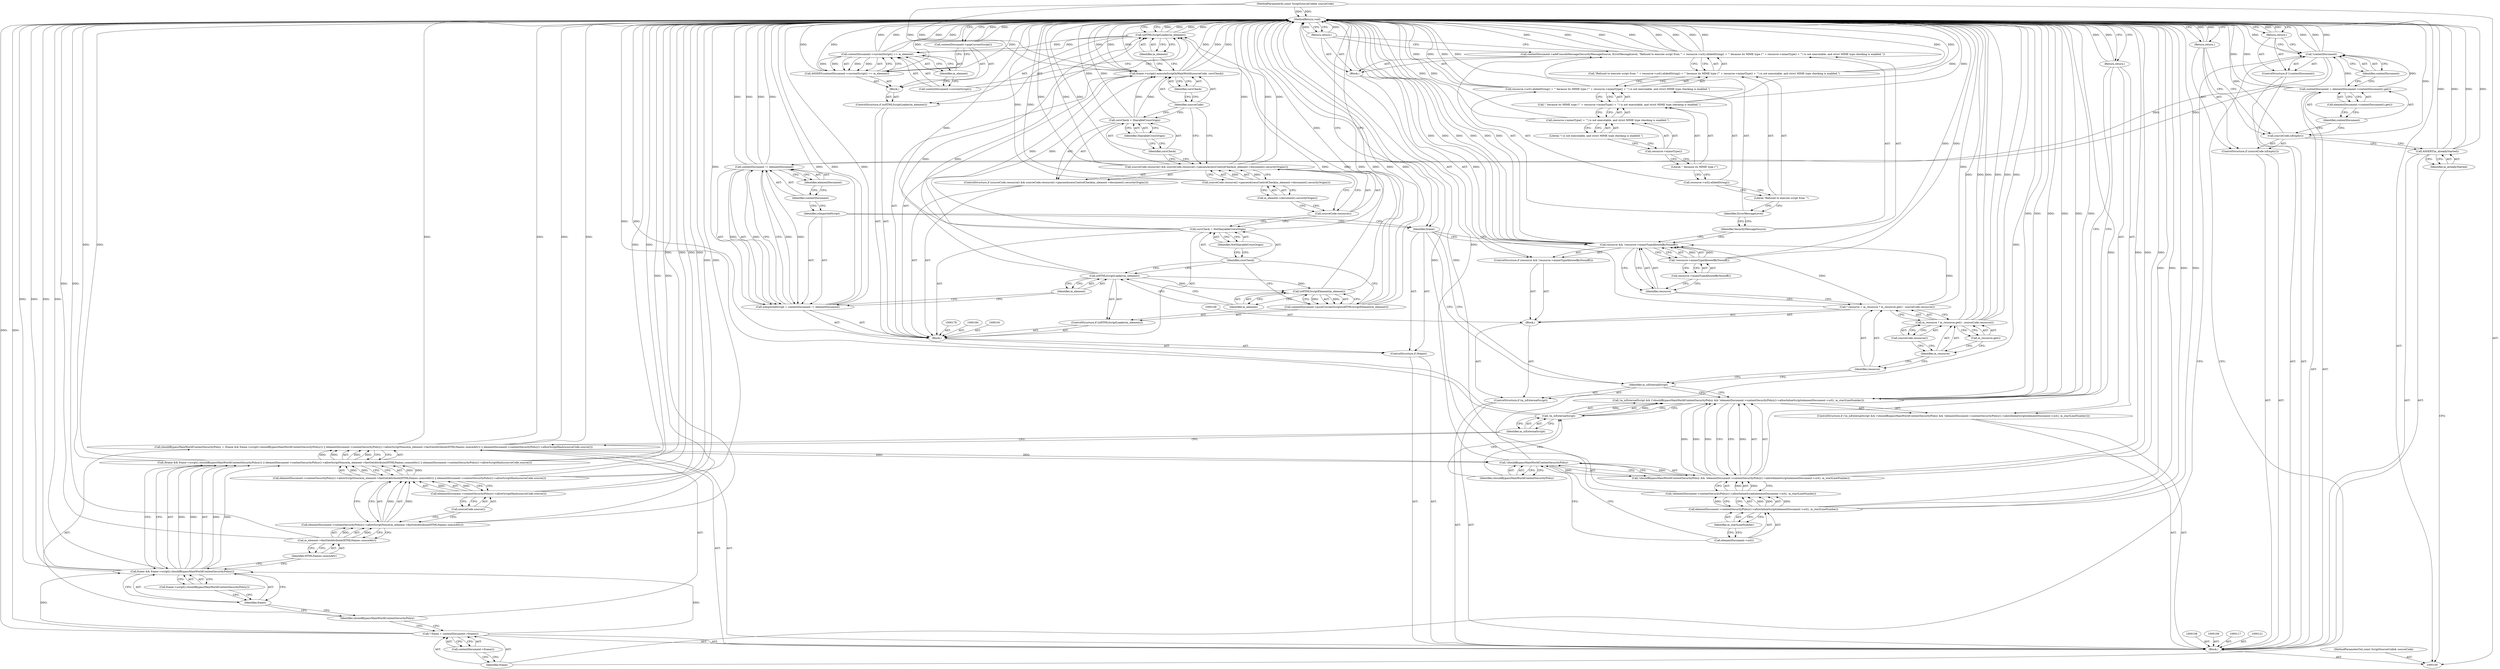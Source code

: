 digraph "0_Chrome_ed6f4545a2a345697e07908c887333f5bdcc97a3" {
"1000215" [label="(MethodReturn,void)"];
"1000101" [label="(MethodParameterIn,const ScriptSourceCode& sourceCode)"];
"1000358" [label="(MethodParameterOut,const ScriptSourceCode& sourceCode)"];
"1000113" [label="(ControlStructure,if (!contextDocument))"];
"1000114" [label="(Call,!contextDocument)"];
"1000115" [label="(Identifier,contextDocument)"];
"1000116" [label="(Return,return;)"];
"1000118" [label="(Call,* frame = contextDocument->frame())"];
"1000119" [label="(Identifier,frame)"];
"1000120" [label="(Call,contextDocument->frame())"];
"1000128" [label="(Call,elementDocument->contentSecurityPolicy()->allowScriptNonce(m_element->fastGetAttribute(HTMLNames::nonceAttr)) || elementDocument->contentSecurityPolicy()->allowScriptHash(sourceCode.source()))"];
"1000129" [label="(Call,elementDocument->contentSecurityPolicy()->allowScriptNonce(m_element->fastGetAttribute(HTMLNames::nonceAttr)))"];
"1000130" [label="(Call,m_element->fastGetAttribute(HTMLNames::nonceAttr))"];
"1000131" [label="(Identifier,HTMLNames::nonceAttr)"];
"1000132" [label="(Call,elementDocument->contentSecurityPolicy()->allowScriptHash(sourceCode.source()))"];
"1000133" [label="(Call,sourceCode.source())"];
"1000124" [label="(Call,(frame && frame->script().shouldBypassMainWorldContentSecurityPolicy()) || elementDocument->contentSecurityPolicy()->allowScriptNonce(m_element->fastGetAttribute(HTMLNames::nonceAttr)) || elementDocument->contentSecurityPolicy()->allowScriptHash(sourceCode.source()))"];
"1000125" [label="(Call,frame && frame->script().shouldBypassMainWorldContentSecurityPolicy())"];
"1000126" [label="(Identifier,frame)"];
"1000127" [label="(Call,frame->script().shouldBypassMainWorldContentSecurityPolicy())"];
"1000122" [label="(Call,shouldBypassMainWorldContentSecurityPolicy = (frame && frame->script().shouldBypassMainWorldContentSecurityPolicy()) || elementDocument->contentSecurityPolicy()->allowScriptNonce(m_element->fastGetAttribute(HTMLNames::nonceAttr)) || elementDocument->contentSecurityPolicy()->allowScriptHash(sourceCode.source()))"];
"1000123" [label="(Identifier,shouldBypassMainWorldContentSecurityPolicy)"];
"1000137" [label="(Identifier,m_isExternalScript)"];
"1000143" [label="(Call,elementDocument->url())"];
"1000144" [label="(Identifier,m_startLineNumber)"];
"1000138" [label="(Call,!shouldBypassMainWorldContentSecurityPolicy && !elementDocument->contentSecurityPolicy()->allowInlineScript(elementDocument->url(), m_startLineNumber))"];
"1000139" [label="(Call,!shouldBypassMainWorldContentSecurityPolicy)"];
"1000140" [label="(Identifier,shouldBypassMainWorldContentSecurityPolicy)"];
"1000134" [label="(ControlStructure,if (!m_isExternalScript && (!shouldBypassMainWorldContentSecurityPolicy && !elementDocument->contentSecurityPolicy()->allowInlineScript(elementDocument->url(), m_startLineNumber))))"];
"1000141" [label="(Call,!elementDocument->contentSecurityPolicy()->allowInlineScript(elementDocument->url(), m_startLineNumber))"];
"1000142" [label="(Call,elementDocument->contentSecurityPolicy()->allowInlineScript(elementDocument->url(), m_startLineNumber))"];
"1000135" [label="(Call,!m_isExternalScript && (!shouldBypassMainWorldContentSecurityPolicy && !elementDocument->contentSecurityPolicy()->allowInlineScript(elementDocument->url(), m_startLineNumber)))"];
"1000136" [label="(Call,!m_isExternalScript)"];
"1000145" [label="(Return,return;)"];
"1000102" [label="(Block,)"];
"1000146" [label="(ControlStructure,if (m_isExternalScript))"];
"1000147" [label="(Identifier,m_isExternalScript)"];
"1000150" [label="(Call,* resource = m_resource ? m_resource.get() : sourceCode.resource())"];
"1000151" [label="(Identifier,resource)"];
"1000152" [label="(Call,m_resource ? m_resource.get() : sourceCode.resource())"];
"1000153" [label="(Identifier,m_resource)"];
"1000154" [label="(Call,m_resource.get())"];
"1000155" [label="(Call,sourceCode.resource())"];
"1000148" [label="(Block,)"];
"1000157" [label="(Call,resource && !resource->mimeTypeAllowedByNosniff())"];
"1000158" [label="(Identifier,resource)"];
"1000159" [label="(Call,!resource->mimeTypeAllowedByNosniff())"];
"1000160" [label="(Call,resource->mimeTypeAllowedByNosniff())"];
"1000161" [label="(Block,)"];
"1000156" [label="(ControlStructure,if (resource && !resource->mimeTypeAllowedByNosniff()))"];
"1000162" [label="(Call,contextDocument->addConsoleMessage(SecurityMessageSource, ErrorMessageLevel, \"Refused to execute script from '\" + resource->url().elidedString() + \"' because its MIME type ('\" + resource->mimeType() + \"') is not executable, and strict MIME type checking is enabled.\"))"];
"1000167" [label="(Call,resource->url().elidedString() + \"' because its MIME type ('\" + resource->mimeType() + \"') is not executable, and strict MIME type checking is enabled.\")"];
"1000168" [label="(Call,resource->url().elidedString())"];
"1000169" [label="(Call,\"' because its MIME type ('\" + resource->mimeType() + \"') is not executable, and strict MIME type checking is enabled.\")"];
"1000170" [label="(Literal,\"' because its MIME type ('\")"];
"1000171" [label="(Call,resource->mimeType() + \"') is not executable, and strict MIME type checking is enabled.\")"];
"1000172" [label="(Call,resource->mimeType())"];
"1000173" [label="(Literal,\"') is not executable, and strict MIME type checking is enabled.\")"];
"1000163" [label="(Identifier,SecurityMessageSource)"];
"1000164" [label="(Identifier,ErrorMessageLevel)"];
"1000165" [label="(Call,\"Refused to execute script from '\" + resource->url().elidedString() + \"' because its MIME type ('\" + resource->mimeType() + \"') is not executable, and strict MIME type checking is enabled.\")"];
"1000166" [label="(Literal,\"Refused to execute script from '\")"];
"1000174" [label="(Return,return;)"];
"1000175" [label="(ControlStructure,if (frame))"];
"1000176" [label="(Identifier,frame)"];
"1000179" [label="(Call,isImportedScript = contextDocument != elementDocument)"];
"1000180" [label="(Identifier,isImportedScript)"];
"1000181" [label="(Call,contextDocument != elementDocument)"];
"1000182" [label="(Identifier,contextDocument)"];
"1000183" [label="(Identifier,elementDocument)"];
"1000104" [label="(Identifier,m_alreadyStarted)"];
"1000103" [label="(Call,ASSERT(m_alreadyStarted))"];
"1000186" [label="(Call,isHTMLScriptLoader(m_element))"];
"1000187" [label="(Identifier,m_element)"];
"1000185" [label="(ControlStructure,if (isHTMLScriptLoader(m_element)))"];
"1000188" [label="(Call,contextDocument->pushCurrentScript(toHTMLScriptElement(m_element)))"];
"1000189" [label="(Call,toHTMLScriptElement(m_element))"];
"1000190" [label="(Identifier,m_element)"];
"1000192" [label="(Call,corsCheck = NotSharableCrossOrigin)"];
"1000193" [label="(Identifier,corsCheck)"];
"1000194" [label="(Identifier,NotSharableCrossOrigin)"];
"1000177" [label="(Block,)"];
"1000196" [label="(Call,sourceCode.resource() && sourceCode.resource()->passesAccessControlCheck(m_element->document().securityOrigin()))"];
"1000197" [label="(Call,sourceCode.resource())"];
"1000198" [label="(Call,sourceCode.resource()->passesAccessControlCheck(m_element->document().securityOrigin()))"];
"1000195" [label="(ControlStructure,if (sourceCode.resource() && sourceCode.resource()->passesAccessControlCheck(m_element->document().securityOrigin())))"];
"1000199" [label="(Call,m_element->document().securityOrigin())"];
"1000200" [label="(Call,corsCheck = SharableCrossOrigin)"];
"1000201" [label="(Identifier,corsCheck)"];
"1000202" [label="(Identifier,SharableCrossOrigin)"];
"1000204" [label="(Identifier,sourceCode)"];
"1000205" [label="(Identifier,corsCheck)"];
"1000203" [label="(Call,frame->script().executeScriptInMainWorld(sourceCode, corsCheck))"];
"1000207" [label="(Call,isHTMLScriptLoader(m_element))"];
"1000208" [label="(Identifier,m_element)"];
"1000209" [label="(Block,)"];
"1000206" [label="(ControlStructure,if (isHTMLScriptLoader(m_element)))"];
"1000210" [label="(Call,ASSERT(contextDocument->currentScript() == m_element))"];
"1000211" [label="(Call,contextDocument->currentScript() == m_element)"];
"1000212" [label="(Call,contextDocument->currentScript())"];
"1000213" [label="(Identifier,m_element)"];
"1000214" [label="(Call,contextDocument->popCurrentScript())"];
"1000105" [label="(ControlStructure,if (sourceCode.isEmpty()))"];
"1000106" [label="(Call,sourceCode.isEmpty())"];
"1000107" [label="(Return,return;)"];
"1000110" [label="(Call,contextDocument = elementDocument->contextDocument().get())"];
"1000111" [label="(Identifier,contextDocument)"];
"1000112" [label="(Call,elementDocument->contextDocument().get())"];
"1000215" -> "1000100"  [label="AST: "];
"1000215" -> "1000107"  [label="CFG: "];
"1000215" -> "1000116"  [label="CFG: "];
"1000215" -> "1000145"  [label="CFG: "];
"1000215" -> "1000174"  [label="CFG: "];
"1000215" -> "1000214"  [label="CFG: "];
"1000215" -> "1000207"  [label="CFG: "];
"1000215" -> "1000176"  [label="CFG: "];
"1000145" -> "1000215"  [label="DDG: "];
"1000116" -> "1000215"  [label="DDG: "];
"1000174" -> "1000215"  [label="DDG: "];
"1000210" -> "1000215"  [label="DDG: "];
"1000210" -> "1000215"  [label="DDG: "];
"1000167" -> "1000215"  [label="DDG: "];
"1000167" -> "1000215"  [label="DDG: "];
"1000179" -> "1000215"  [label="DDG: "];
"1000179" -> "1000215"  [label="DDG: "];
"1000207" -> "1000215"  [label="DDG: "];
"1000207" -> "1000215"  [label="DDG: "];
"1000203" -> "1000215"  [label="DDG: "];
"1000203" -> "1000215"  [label="DDG: "];
"1000203" -> "1000215"  [label="DDG: "];
"1000181" -> "1000215"  [label="DDG: "];
"1000181" -> "1000215"  [label="DDG: "];
"1000188" -> "1000215"  [label="DDG: "];
"1000188" -> "1000215"  [label="DDG: "];
"1000157" -> "1000215"  [label="DDG: "];
"1000157" -> "1000215"  [label="DDG: "];
"1000157" -> "1000215"  [label="DDG: "];
"1000129" -> "1000215"  [label="DDG: "];
"1000162" -> "1000215"  [label="DDG: "];
"1000162" -> "1000215"  [label="DDG: "];
"1000162" -> "1000215"  [label="DDG: "];
"1000162" -> "1000215"  [label="DDG: "];
"1000125" -> "1000215"  [label="DDG: "];
"1000125" -> "1000215"  [label="DDG: "];
"1000171" -> "1000215"  [label="DDG: "];
"1000141" -> "1000215"  [label="DDG: "];
"1000124" -> "1000215"  [label="DDG: "];
"1000124" -> "1000215"  [label="DDG: "];
"1000192" -> "1000215"  [label="DDG: "];
"1000103" -> "1000215"  [label="DDG: "];
"1000103" -> "1000215"  [label="DDG: "];
"1000114" -> "1000215"  [label="DDG: "];
"1000114" -> "1000215"  [label="DDG: "];
"1000159" -> "1000215"  [label="DDG: "];
"1000214" -> "1000215"  [label="DDG: "];
"1000122" -> "1000215"  [label="DDG: "];
"1000122" -> "1000215"  [label="DDG: "];
"1000128" -> "1000215"  [label="DDG: "];
"1000128" -> "1000215"  [label="DDG: "];
"1000138" -> "1000215"  [label="DDG: "];
"1000138" -> "1000215"  [label="DDG: "];
"1000139" -> "1000215"  [label="DDG: "];
"1000150" -> "1000215"  [label="DDG: "];
"1000152" -> "1000215"  [label="DDG: "];
"1000152" -> "1000215"  [label="DDG: "];
"1000152" -> "1000215"  [label="DDG: "];
"1000142" -> "1000215"  [label="DDG: "];
"1000142" -> "1000215"  [label="DDG: "];
"1000165" -> "1000215"  [label="DDG: "];
"1000132" -> "1000215"  [label="DDG: "];
"1000110" -> "1000215"  [label="DDG: "];
"1000211" -> "1000215"  [label="DDG: "];
"1000211" -> "1000215"  [label="DDG: "];
"1000196" -> "1000215"  [label="DDG: "];
"1000196" -> "1000215"  [label="DDG: "];
"1000196" -> "1000215"  [label="DDG: "];
"1000198" -> "1000215"  [label="DDG: "];
"1000135" -> "1000215"  [label="DDG: "];
"1000135" -> "1000215"  [label="DDG: "];
"1000135" -> "1000215"  [label="DDG: "];
"1000101" -> "1000215"  [label="DDG: "];
"1000118" -> "1000215"  [label="DDG: "];
"1000169" -> "1000215"  [label="DDG: "];
"1000136" -> "1000215"  [label="DDG: "];
"1000106" -> "1000215"  [label="DDG: "];
"1000130" -> "1000215"  [label="DDG: "];
"1000200" -> "1000215"  [label="DDG: "];
"1000107" -> "1000215"  [label="DDG: "];
"1000101" -> "1000100"  [label="AST: "];
"1000101" -> "1000215"  [label="DDG: "];
"1000101" -> "1000203"  [label="DDG: "];
"1000358" -> "1000100"  [label="AST: "];
"1000113" -> "1000102"  [label="AST: "];
"1000114" -> "1000113"  [label="AST: "];
"1000116" -> "1000113"  [label="AST: "];
"1000114" -> "1000113"  [label="AST: "];
"1000114" -> "1000115"  [label="CFG: "];
"1000115" -> "1000114"  [label="AST: "];
"1000116" -> "1000114"  [label="CFG: "];
"1000119" -> "1000114"  [label="CFG: "];
"1000114" -> "1000215"  [label="DDG: "];
"1000114" -> "1000215"  [label="DDG: "];
"1000110" -> "1000114"  [label="DDG: "];
"1000114" -> "1000181"  [label="DDG: "];
"1000115" -> "1000114"  [label="AST: "];
"1000115" -> "1000110"  [label="CFG: "];
"1000114" -> "1000115"  [label="CFG: "];
"1000116" -> "1000113"  [label="AST: "];
"1000116" -> "1000114"  [label="CFG: "];
"1000215" -> "1000116"  [label="CFG: "];
"1000116" -> "1000215"  [label="DDG: "];
"1000118" -> "1000102"  [label="AST: "];
"1000118" -> "1000120"  [label="CFG: "];
"1000119" -> "1000118"  [label="AST: "];
"1000120" -> "1000118"  [label="AST: "];
"1000123" -> "1000118"  [label="CFG: "];
"1000118" -> "1000215"  [label="DDG: "];
"1000118" -> "1000125"  [label="DDG: "];
"1000119" -> "1000118"  [label="AST: "];
"1000119" -> "1000114"  [label="CFG: "];
"1000120" -> "1000119"  [label="CFG: "];
"1000120" -> "1000118"  [label="AST: "];
"1000120" -> "1000119"  [label="CFG: "];
"1000118" -> "1000120"  [label="CFG: "];
"1000128" -> "1000124"  [label="AST: "];
"1000128" -> "1000129"  [label="CFG: "];
"1000128" -> "1000132"  [label="CFG: "];
"1000129" -> "1000128"  [label="AST: "];
"1000132" -> "1000128"  [label="AST: "];
"1000124" -> "1000128"  [label="CFG: "];
"1000128" -> "1000215"  [label="DDG: "];
"1000128" -> "1000215"  [label="DDG: "];
"1000128" -> "1000124"  [label="DDG: "];
"1000128" -> "1000124"  [label="DDG: "];
"1000129" -> "1000128"  [label="DDG: "];
"1000132" -> "1000128"  [label="DDG: "];
"1000129" -> "1000128"  [label="AST: "];
"1000129" -> "1000130"  [label="CFG: "];
"1000130" -> "1000129"  [label="AST: "];
"1000133" -> "1000129"  [label="CFG: "];
"1000128" -> "1000129"  [label="CFG: "];
"1000129" -> "1000215"  [label="DDG: "];
"1000129" -> "1000128"  [label="DDG: "];
"1000130" -> "1000129"  [label="DDG: "];
"1000130" -> "1000129"  [label="AST: "];
"1000130" -> "1000131"  [label="CFG: "];
"1000131" -> "1000130"  [label="AST: "];
"1000129" -> "1000130"  [label="CFG: "];
"1000130" -> "1000215"  [label="DDG: "];
"1000130" -> "1000129"  [label="DDG: "];
"1000131" -> "1000130"  [label="AST: "];
"1000131" -> "1000125"  [label="CFG: "];
"1000130" -> "1000131"  [label="CFG: "];
"1000132" -> "1000128"  [label="AST: "];
"1000132" -> "1000133"  [label="CFG: "];
"1000133" -> "1000132"  [label="AST: "];
"1000128" -> "1000132"  [label="CFG: "];
"1000132" -> "1000215"  [label="DDG: "];
"1000132" -> "1000128"  [label="DDG: "];
"1000133" -> "1000132"  [label="AST: "];
"1000133" -> "1000129"  [label="CFG: "];
"1000132" -> "1000133"  [label="CFG: "];
"1000124" -> "1000122"  [label="AST: "];
"1000124" -> "1000125"  [label="CFG: "];
"1000124" -> "1000128"  [label="CFG: "];
"1000125" -> "1000124"  [label="AST: "];
"1000128" -> "1000124"  [label="AST: "];
"1000122" -> "1000124"  [label="CFG: "];
"1000124" -> "1000215"  [label="DDG: "];
"1000124" -> "1000215"  [label="DDG: "];
"1000124" -> "1000122"  [label="DDG: "];
"1000124" -> "1000122"  [label="DDG: "];
"1000125" -> "1000124"  [label="DDG: "];
"1000125" -> "1000124"  [label="DDG: "];
"1000128" -> "1000124"  [label="DDG: "];
"1000128" -> "1000124"  [label="DDG: "];
"1000125" -> "1000124"  [label="AST: "];
"1000125" -> "1000126"  [label="CFG: "];
"1000125" -> "1000127"  [label="CFG: "];
"1000126" -> "1000125"  [label="AST: "];
"1000127" -> "1000125"  [label="AST: "];
"1000131" -> "1000125"  [label="CFG: "];
"1000124" -> "1000125"  [label="CFG: "];
"1000125" -> "1000215"  [label="DDG: "];
"1000125" -> "1000215"  [label="DDG: "];
"1000125" -> "1000124"  [label="DDG: "];
"1000125" -> "1000124"  [label="DDG: "];
"1000118" -> "1000125"  [label="DDG: "];
"1000126" -> "1000125"  [label="AST: "];
"1000126" -> "1000123"  [label="CFG: "];
"1000127" -> "1000126"  [label="CFG: "];
"1000125" -> "1000126"  [label="CFG: "];
"1000127" -> "1000125"  [label="AST: "];
"1000127" -> "1000126"  [label="CFG: "];
"1000125" -> "1000127"  [label="CFG: "];
"1000122" -> "1000102"  [label="AST: "];
"1000122" -> "1000124"  [label="CFG: "];
"1000123" -> "1000122"  [label="AST: "];
"1000124" -> "1000122"  [label="AST: "];
"1000137" -> "1000122"  [label="CFG: "];
"1000122" -> "1000215"  [label="DDG: "];
"1000122" -> "1000215"  [label="DDG: "];
"1000124" -> "1000122"  [label="DDG: "];
"1000124" -> "1000122"  [label="DDG: "];
"1000122" -> "1000139"  [label="DDG: "];
"1000123" -> "1000122"  [label="AST: "];
"1000123" -> "1000118"  [label="CFG: "];
"1000126" -> "1000123"  [label="CFG: "];
"1000137" -> "1000136"  [label="AST: "];
"1000137" -> "1000122"  [label="CFG: "];
"1000136" -> "1000137"  [label="CFG: "];
"1000143" -> "1000142"  [label="AST: "];
"1000143" -> "1000139"  [label="CFG: "];
"1000144" -> "1000143"  [label="CFG: "];
"1000144" -> "1000142"  [label="AST: "];
"1000144" -> "1000143"  [label="CFG: "];
"1000142" -> "1000144"  [label="CFG: "];
"1000138" -> "1000135"  [label="AST: "];
"1000138" -> "1000139"  [label="CFG: "];
"1000138" -> "1000141"  [label="CFG: "];
"1000139" -> "1000138"  [label="AST: "];
"1000141" -> "1000138"  [label="AST: "];
"1000135" -> "1000138"  [label="CFG: "];
"1000138" -> "1000215"  [label="DDG: "];
"1000138" -> "1000215"  [label="DDG: "];
"1000138" -> "1000135"  [label="DDG: "];
"1000138" -> "1000135"  [label="DDG: "];
"1000139" -> "1000138"  [label="DDG: "];
"1000141" -> "1000138"  [label="DDG: "];
"1000139" -> "1000138"  [label="AST: "];
"1000139" -> "1000140"  [label="CFG: "];
"1000140" -> "1000139"  [label="AST: "];
"1000143" -> "1000139"  [label="CFG: "];
"1000138" -> "1000139"  [label="CFG: "];
"1000139" -> "1000215"  [label="DDG: "];
"1000139" -> "1000138"  [label="DDG: "];
"1000122" -> "1000139"  [label="DDG: "];
"1000140" -> "1000139"  [label="AST: "];
"1000140" -> "1000136"  [label="CFG: "];
"1000139" -> "1000140"  [label="CFG: "];
"1000134" -> "1000102"  [label="AST: "];
"1000135" -> "1000134"  [label="AST: "];
"1000145" -> "1000134"  [label="AST: "];
"1000141" -> "1000138"  [label="AST: "];
"1000141" -> "1000142"  [label="CFG: "];
"1000142" -> "1000141"  [label="AST: "];
"1000138" -> "1000141"  [label="CFG: "];
"1000141" -> "1000215"  [label="DDG: "];
"1000141" -> "1000138"  [label="DDG: "];
"1000142" -> "1000141"  [label="DDG: "];
"1000142" -> "1000141"  [label="DDG: "];
"1000142" -> "1000141"  [label="AST: "];
"1000142" -> "1000144"  [label="CFG: "];
"1000143" -> "1000142"  [label="AST: "];
"1000144" -> "1000142"  [label="AST: "];
"1000141" -> "1000142"  [label="CFG: "];
"1000142" -> "1000215"  [label="DDG: "];
"1000142" -> "1000215"  [label="DDG: "];
"1000142" -> "1000141"  [label="DDG: "];
"1000142" -> "1000141"  [label="DDG: "];
"1000135" -> "1000134"  [label="AST: "];
"1000135" -> "1000136"  [label="CFG: "];
"1000135" -> "1000138"  [label="CFG: "];
"1000136" -> "1000135"  [label="AST: "];
"1000138" -> "1000135"  [label="AST: "];
"1000145" -> "1000135"  [label="CFG: "];
"1000147" -> "1000135"  [label="CFG: "];
"1000135" -> "1000215"  [label="DDG: "];
"1000135" -> "1000215"  [label="DDG: "];
"1000135" -> "1000215"  [label="DDG: "];
"1000136" -> "1000135"  [label="DDG: "];
"1000138" -> "1000135"  [label="DDG: "];
"1000138" -> "1000135"  [label="DDG: "];
"1000136" -> "1000135"  [label="AST: "];
"1000136" -> "1000137"  [label="CFG: "];
"1000137" -> "1000136"  [label="AST: "];
"1000140" -> "1000136"  [label="CFG: "];
"1000135" -> "1000136"  [label="CFG: "];
"1000136" -> "1000215"  [label="DDG: "];
"1000136" -> "1000135"  [label="DDG: "];
"1000145" -> "1000134"  [label="AST: "];
"1000145" -> "1000135"  [label="CFG: "];
"1000215" -> "1000145"  [label="CFG: "];
"1000145" -> "1000215"  [label="DDG: "];
"1000102" -> "1000100"  [label="AST: "];
"1000103" -> "1000102"  [label="AST: "];
"1000105" -> "1000102"  [label="AST: "];
"1000108" -> "1000102"  [label="AST: "];
"1000109" -> "1000102"  [label="AST: "];
"1000110" -> "1000102"  [label="AST: "];
"1000113" -> "1000102"  [label="AST: "];
"1000117" -> "1000102"  [label="AST: "];
"1000118" -> "1000102"  [label="AST: "];
"1000121" -> "1000102"  [label="AST: "];
"1000122" -> "1000102"  [label="AST: "];
"1000134" -> "1000102"  [label="AST: "];
"1000146" -> "1000102"  [label="AST: "];
"1000175" -> "1000102"  [label="AST: "];
"1000146" -> "1000102"  [label="AST: "];
"1000147" -> "1000146"  [label="AST: "];
"1000148" -> "1000146"  [label="AST: "];
"1000147" -> "1000146"  [label="AST: "];
"1000147" -> "1000135"  [label="CFG: "];
"1000151" -> "1000147"  [label="CFG: "];
"1000176" -> "1000147"  [label="CFG: "];
"1000150" -> "1000148"  [label="AST: "];
"1000150" -> "1000152"  [label="CFG: "];
"1000151" -> "1000150"  [label="AST: "];
"1000152" -> "1000150"  [label="AST: "];
"1000158" -> "1000150"  [label="CFG: "];
"1000150" -> "1000215"  [label="DDG: "];
"1000150" -> "1000157"  [label="DDG: "];
"1000151" -> "1000150"  [label="AST: "];
"1000151" -> "1000147"  [label="CFG: "];
"1000153" -> "1000151"  [label="CFG: "];
"1000152" -> "1000150"  [label="AST: "];
"1000152" -> "1000154"  [label="CFG: "];
"1000152" -> "1000155"  [label="CFG: "];
"1000153" -> "1000152"  [label="AST: "];
"1000154" -> "1000152"  [label="AST: "];
"1000155" -> "1000152"  [label="AST: "];
"1000150" -> "1000152"  [label="CFG: "];
"1000152" -> "1000215"  [label="DDG: "];
"1000152" -> "1000215"  [label="DDG: "];
"1000152" -> "1000215"  [label="DDG: "];
"1000153" -> "1000152"  [label="AST: "];
"1000153" -> "1000151"  [label="CFG: "];
"1000154" -> "1000153"  [label="CFG: "];
"1000155" -> "1000153"  [label="CFG: "];
"1000154" -> "1000152"  [label="AST: "];
"1000154" -> "1000153"  [label="CFG: "];
"1000152" -> "1000154"  [label="CFG: "];
"1000155" -> "1000152"  [label="AST: "];
"1000155" -> "1000153"  [label="CFG: "];
"1000152" -> "1000155"  [label="CFG: "];
"1000148" -> "1000146"  [label="AST: "];
"1000149" -> "1000148"  [label="AST: "];
"1000150" -> "1000148"  [label="AST: "];
"1000156" -> "1000148"  [label="AST: "];
"1000157" -> "1000156"  [label="AST: "];
"1000157" -> "1000158"  [label="CFG: "];
"1000157" -> "1000159"  [label="CFG: "];
"1000158" -> "1000157"  [label="AST: "];
"1000159" -> "1000157"  [label="AST: "];
"1000163" -> "1000157"  [label="CFG: "];
"1000176" -> "1000157"  [label="CFG: "];
"1000157" -> "1000215"  [label="DDG: "];
"1000157" -> "1000215"  [label="DDG: "];
"1000157" -> "1000215"  [label="DDG: "];
"1000150" -> "1000157"  [label="DDG: "];
"1000159" -> "1000157"  [label="DDG: "];
"1000158" -> "1000157"  [label="AST: "];
"1000158" -> "1000150"  [label="CFG: "];
"1000160" -> "1000158"  [label="CFG: "];
"1000157" -> "1000158"  [label="CFG: "];
"1000159" -> "1000157"  [label="AST: "];
"1000159" -> "1000160"  [label="CFG: "];
"1000160" -> "1000159"  [label="AST: "];
"1000157" -> "1000159"  [label="CFG: "];
"1000159" -> "1000215"  [label="DDG: "];
"1000159" -> "1000157"  [label="DDG: "];
"1000160" -> "1000159"  [label="AST: "];
"1000160" -> "1000158"  [label="CFG: "];
"1000159" -> "1000160"  [label="CFG: "];
"1000161" -> "1000156"  [label="AST: "];
"1000162" -> "1000161"  [label="AST: "];
"1000174" -> "1000161"  [label="AST: "];
"1000156" -> "1000148"  [label="AST: "];
"1000157" -> "1000156"  [label="AST: "];
"1000161" -> "1000156"  [label="AST: "];
"1000162" -> "1000161"  [label="AST: "];
"1000162" -> "1000165"  [label="CFG: "];
"1000163" -> "1000162"  [label="AST: "];
"1000164" -> "1000162"  [label="AST: "];
"1000165" -> "1000162"  [label="AST: "];
"1000174" -> "1000162"  [label="CFG: "];
"1000162" -> "1000215"  [label="DDG: "];
"1000162" -> "1000215"  [label="DDG: "];
"1000162" -> "1000215"  [label="DDG: "];
"1000162" -> "1000215"  [label="DDG: "];
"1000167" -> "1000165"  [label="AST: "];
"1000167" -> "1000169"  [label="CFG: "];
"1000168" -> "1000167"  [label="AST: "];
"1000169" -> "1000167"  [label="AST: "];
"1000165" -> "1000167"  [label="CFG: "];
"1000167" -> "1000215"  [label="DDG: "];
"1000167" -> "1000215"  [label="DDG: "];
"1000168" -> "1000167"  [label="AST: "];
"1000168" -> "1000166"  [label="CFG: "];
"1000170" -> "1000168"  [label="CFG: "];
"1000169" -> "1000167"  [label="AST: "];
"1000169" -> "1000171"  [label="CFG: "];
"1000170" -> "1000169"  [label="AST: "];
"1000171" -> "1000169"  [label="AST: "];
"1000167" -> "1000169"  [label="CFG: "];
"1000169" -> "1000215"  [label="DDG: "];
"1000170" -> "1000169"  [label="AST: "];
"1000170" -> "1000168"  [label="CFG: "];
"1000172" -> "1000170"  [label="CFG: "];
"1000171" -> "1000169"  [label="AST: "];
"1000171" -> "1000173"  [label="CFG: "];
"1000172" -> "1000171"  [label="AST: "];
"1000173" -> "1000171"  [label="AST: "];
"1000169" -> "1000171"  [label="CFG: "];
"1000171" -> "1000215"  [label="DDG: "];
"1000172" -> "1000171"  [label="AST: "];
"1000172" -> "1000170"  [label="CFG: "];
"1000173" -> "1000172"  [label="CFG: "];
"1000173" -> "1000171"  [label="AST: "];
"1000173" -> "1000172"  [label="CFG: "];
"1000171" -> "1000173"  [label="CFG: "];
"1000163" -> "1000162"  [label="AST: "];
"1000163" -> "1000157"  [label="CFG: "];
"1000164" -> "1000163"  [label="CFG: "];
"1000164" -> "1000162"  [label="AST: "];
"1000164" -> "1000163"  [label="CFG: "];
"1000166" -> "1000164"  [label="CFG: "];
"1000165" -> "1000162"  [label="AST: "];
"1000165" -> "1000167"  [label="CFG: "];
"1000166" -> "1000165"  [label="AST: "];
"1000167" -> "1000165"  [label="AST: "];
"1000162" -> "1000165"  [label="CFG: "];
"1000165" -> "1000215"  [label="DDG: "];
"1000166" -> "1000165"  [label="AST: "];
"1000166" -> "1000164"  [label="CFG: "];
"1000168" -> "1000166"  [label="CFG: "];
"1000174" -> "1000161"  [label="AST: "];
"1000174" -> "1000162"  [label="CFG: "];
"1000215" -> "1000174"  [label="CFG: "];
"1000174" -> "1000215"  [label="DDG: "];
"1000175" -> "1000102"  [label="AST: "];
"1000176" -> "1000175"  [label="AST: "];
"1000177" -> "1000175"  [label="AST: "];
"1000176" -> "1000175"  [label="AST: "];
"1000176" -> "1000157"  [label="CFG: "];
"1000176" -> "1000147"  [label="CFG: "];
"1000180" -> "1000176"  [label="CFG: "];
"1000215" -> "1000176"  [label="CFG: "];
"1000179" -> "1000177"  [label="AST: "];
"1000179" -> "1000181"  [label="CFG: "];
"1000180" -> "1000179"  [label="AST: "];
"1000181" -> "1000179"  [label="AST: "];
"1000187" -> "1000179"  [label="CFG: "];
"1000179" -> "1000215"  [label="DDG: "];
"1000179" -> "1000215"  [label="DDG: "];
"1000181" -> "1000179"  [label="DDG: "];
"1000181" -> "1000179"  [label="DDG: "];
"1000180" -> "1000179"  [label="AST: "];
"1000180" -> "1000176"  [label="CFG: "];
"1000182" -> "1000180"  [label="CFG: "];
"1000181" -> "1000179"  [label="AST: "];
"1000181" -> "1000183"  [label="CFG: "];
"1000182" -> "1000181"  [label="AST: "];
"1000183" -> "1000181"  [label="AST: "];
"1000179" -> "1000181"  [label="CFG: "];
"1000181" -> "1000215"  [label="DDG: "];
"1000181" -> "1000215"  [label="DDG: "];
"1000181" -> "1000179"  [label="DDG: "];
"1000181" -> "1000179"  [label="DDG: "];
"1000114" -> "1000181"  [label="DDG: "];
"1000182" -> "1000181"  [label="AST: "];
"1000182" -> "1000180"  [label="CFG: "];
"1000183" -> "1000182"  [label="CFG: "];
"1000183" -> "1000181"  [label="AST: "];
"1000183" -> "1000182"  [label="CFG: "];
"1000181" -> "1000183"  [label="CFG: "];
"1000104" -> "1000103"  [label="AST: "];
"1000104" -> "1000100"  [label="CFG: "];
"1000103" -> "1000104"  [label="CFG: "];
"1000103" -> "1000102"  [label="AST: "];
"1000103" -> "1000104"  [label="CFG: "];
"1000104" -> "1000103"  [label="AST: "];
"1000106" -> "1000103"  [label="CFG: "];
"1000103" -> "1000215"  [label="DDG: "];
"1000103" -> "1000215"  [label="DDG: "];
"1000186" -> "1000185"  [label="AST: "];
"1000186" -> "1000187"  [label="CFG: "];
"1000187" -> "1000186"  [label="AST: "];
"1000190" -> "1000186"  [label="CFG: "];
"1000193" -> "1000186"  [label="CFG: "];
"1000186" -> "1000189"  [label="DDG: "];
"1000186" -> "1000207"  [label="DDG: "];
"1000187" -> "1000186"  [label="AST: "];
"1000187" -> "1000179"  [label="CFG: "];
"1000186" -> "1000187"  [label="CFG: "];
"1000185" -> "1000177"  [label="AST: "];
"1000186" -> "1000185"  [label="AST: "];
"1000188" -> "1000185"  [label="AST: "];
"1000188" -> "1000185"  [label="AST: "];
"1000188" -> "1000189"  [label="CFG: "];
"1000189" -> "1000188"  [label="AST: "];
"1000193" -> "1000188"  [label="CFG: "];
"1000188" -> "1000215"  [label="DDG: "];
"1000188" -> "1000215"  [label="DDG: "];
"1000189" -> "1000188"  [label="DDG: "];
"1000189" -> "1000188"  [label="AST: "];
"1000189" -> "1000190"  [label="CFG: "];
"1000190" -> "1000189"  [label="AST: "];
"1000188" -> "1000189"  [label="CFG: "];
"1000189" -> "1000188"  [label="DDG: "];
"1000186" -> "1000189"  [label="DDG: "];
"1000189" -> "1000207"  [label="DDG: "];
"1000190" -> "1000189"  [label="AST: "];
"1000190" -> "1000186"  [label="CFG: "];
"1000189" -> "1000190"  [label="CFG: "];
"1000192" -> "1000177"  [label="AST: "];
"1000192" -> "1000194"  [label="CFG: "];
"1000193" -> "1000192"  [label="AST: "];
"1000194" -> "1000192"  [label="AST: "];
"1000197" -> "1000192"  [label="CFG: "];
"1000192" -> "1000215"  [label="DDG: "];
"1000192" -> "1000203"  [label="DDG: "];
"1000193" -> "1000192"  [label="AST: "];
"1000193" -> "1000188"  [label="CFG: "];
"1000193" -> "1000186"  [label="CFG: "];
"1000194" -> "1000193"  [label="CFG: "];
"1000194" -> "1000192"  [label="AST: "];
"1000194" -> "1000193"  [label="CFG: "];
"1000192" -> "1000194"  [label="CFG: "];
"1000177" -> "1000175"  [label="AST: "];
"1000178" -> "1000177"  [label="AST: "];
"1000179" -> "1000177"  [label="AST: "];
"1000184" -> "1000177"  [label="AST: "];
"1000185" -> "1000177"  [label="AST: "];
"1000191" -> "1000177"  [label="AST: "];
"1000192" -> "1000177"  [label="AST: "];
"1000195" -> "1000177"  [label="AST: "];
"1000203" -> "1000177"  [label="AST: "];
"1000206" -> "1000177"  [label="AST: "];
"1000196" -> "1000195"  [label="AST: "];
"1000196" -> "1000197"  [label="CFG: "];
"1000196" -> "1000198"  [label="CFG: "];
"1000197" -> "1000196"  [label="AST: "];
"1000198" -> "1000196"  [label="AST: "];
"1000201" -> "1000196"  [label="CFG: "];
"1000204" -> "1000196"  [label="CFG: "];
"1000196" -> "1000215"  [label="DDG: "];
"1000196" -> "1000215"  [label="DDG: "];
"1000196" -> "1000215"  [label="DDG: "];
"1000198" -> "1000196"  [label="DDG: "];
"1000197" -> "1000196"  [label="AST: "];
"1000197" -> "1000192"  [label="CFG: "];
"1000199" -> "1000197"  [label="CFG: "];
"1000196" -> "1000197"  [label="CFG: "];
"1000198" -> "1000196"  [label="AST: "];
"1000198" -> "1000199"  [label="CFG: "];
"1000199" -> "1000198"  [label="AST: "];
"1000196" -> "1000198"  [label="CFG: "];
"1000198" -> "1000215"  [label="DDG: "];
"1000198" -> "1000196"  [label="DDG: "];
"1000195" -> "1000177"  [label="AST: "];
"1000196" -> "1000195"  [label="AST: "];
"1000200" -> "1000195"  [label="AST: "];
"1000199" -> "1000198"  [label="AST: "];
"1000199" -> "1000197"  [label="CFG: "];
"1000198" -> "1000199"  [label="CFG: "];
"1000200" -> "1000195"  [label="AST: "];
"1000200" -> "1000202"  [label="CFG: "];
"1000201" -> "1000200"  [label="AST: "];
"1000202" -> "1000200"  [label="AST: "];
"1000204" -> "1000200"  [label="CFG: "];
"1000200" -> "1000215"  [label="DDG: "];
"1000200" -> "1000203"  [label="DDG: "];
"1000201" -> "1000200"  [label="AST: "];
"1000201" -> "1000196"  [label="CFG: "];
"1000202" -> "1000201"  [label="CFG: "];
"1000202" -> "1000200"  [label="AST: "];
"1000202" -> "1000201"  [label="CFG: "];
"1000200" -> "1000202"  [label="CFG: "];
"1000204" -> "1000203"  [label="AST: "];
"1000204" -> "1000200"  [label="CFG: "];
"1000204" -> "1000196"  [label="CFG: "];
"1000205" -> "1000204"  [label="CFG: "];
"1000205" -> "1000203"  [label="AST: "];
"1000205" -> "1000204"  [label="CFG: "];
"1000203" -> "1000205"  [label="CFG: "];
"1000203" -> "1000177"  [label="AST: "];
"1000203" -> "1000205"  [label="CFG: "];
"1000204" -> "1000203"  [label="AST: "];
"1000205" -> "1000203"  [label="AST: "];
"1000208" -> "1000203"  [label="CFG: "];
"1000203" -> "1000215"  [label="DDG: "];
"1000203" -> "1000215"  [label="DDG: "];
"1000203" -> "1000215"  [label="DDG: "];
"1000101" -> "1000203"  [label="DDG: "];
"1000200" -> "1000203"  [label="DDG: "];
"1000192" -> "1000203"  [label="DDG: "];
"1000207" -> "1000206"  [label="AST: "];
"1000207" -> "1000208"  [label="CFG: "];
"1000208" -> "1000207"  [label="AST: "];
"1000212" -> "1000207"  [label="CFG: "];
"1000215" -> "1000207"  [label="CFG: "];
"1000207" -> "1000215"  [label="DDG: "];
"1000207" -> "1000215"  [label="DDG: "];
"1000186" -> "1000207"  [label="DDG: "];
"1000189" -> "1000207"  [label="DDG: "];
"1000207" -> "1000211"  [label="DDG: "];
"1000208" -> "1000207"  [label="AST: "];
"1000208" -> "1000203"  [label="CFG: "];
"1000207" -> "1000208"  [label="CFG: "];
"1000209" -> "1000206"  [label="AST: "];
"1000210" -> "1000209"  [label="AST: "];
"1000214" -> "1000209"  [label="AST: "];
"1000206" -> "1000177"  [label="AST: "];
"1000207" -> "1000206"  [label="AST: "];
"1000209" -> "1000206"  [label="AST: "];
"1000210" -> "1000209"  [label="AST: "];
"1000210" -> "1000211"  [label="CFG: "];
"1000211" -> "1000210"  [label="AST: "];
"1000214" -> "1000210"  [label="CFG: "];
"1000210" -> "1000215"  [label="DDG: "];
"1000210" -> "1000215"  [label="DDG: "];
"1000211" -> "1000210"  [label="DDG: "];
"1000211" -> "1000210"  [label="DDG: "];
"1000211" -> "1000210"  [label="AST: "];
"1000211" -> "1000213"  [label="CFG: "];
"1000212" -> "1000211"  [label="AST: "];
"1000213" -> "1000211"  [label="AST: "];
"1000210" -> "1000211"  [label="CFG: "];
"1000211" -> "1000215"  [label="DDG: "];
"1000211" -> "1000215"  [label="DDG: "];
"1000211" -> "1000210"  [label="DDG: "];
"1000211" -> "1000210"  [label="DDG: "];
"1000207" -> "1000211"  [label="DDG: "];
"1000212" -> "1000211"  [label="AST: "];
"1000212" -> "1000207"  [label="CFG: "];
"1000213" -> "1000212"  [label="CFG: "];
"1000213" -> "1000211"  [label="AST: "];
"1000213" -> "1000212"  [label="CFG: "];
"1000211" -> "1000213"  [label="CFG: "];
"1000214" -> "1000209"  [label="AST: "];
"1000214" -> "1000210"  [label="CFG: "];
"1000215" -> "1000214"  [label="CFG: "];
"1000214" -> "1000215"  [label="DDG: "];
"1000105" -> "1000102"  [label="AST: "];
"1000106" -> "1000105"  [label="AST: "];
"1000107" -> "1000105"  [label="AST: "];
"1000106" -> "1000105"  [label="AST: "];
"1000106" -> "1000103"  [label="CFG: "];
"1000107" -> "1000106"  [label="CFG: "];
"1000111" -> "1000106"  [label="CFG: "];
"1000106" -> "1000215"  [label="DDG: "];
"1000107" -> "1000105"  [label="AST: "];
"1000107" -> "1000106"  [label="CFG: "];
"1000215" -> "1000107"  [label="CFG: "];
"1000107" -> "1000215"  [label="DDG: "];
"1000110" -> "1000102"  [label="AST: "];
"1000110" -> "1000112"  [label="CFG: "];
"1000111" -> "1000110"  [label="AST: "];
"1000112" -> "1000110"  [label="AST: "];
"1000115" -> "1000110"  [label="CFG: "];
"1000110" -> "1000215"  [label="DDG: "];
"1000110" -> "1000114"  [label="DDG: "];
"1000111" -> "1000110"  [label="AST: "];
"1000111" -> "1000106"  [label="CFG: "];
"1000112" -> "1000111"  [label="CFG: "];
"1000112" -> "1000110"  [label="AST: "];
"1000112" -> "1000111"  [label="CFG: "];
"1000110" -> "1000112"  [label="CFG: "];
}
